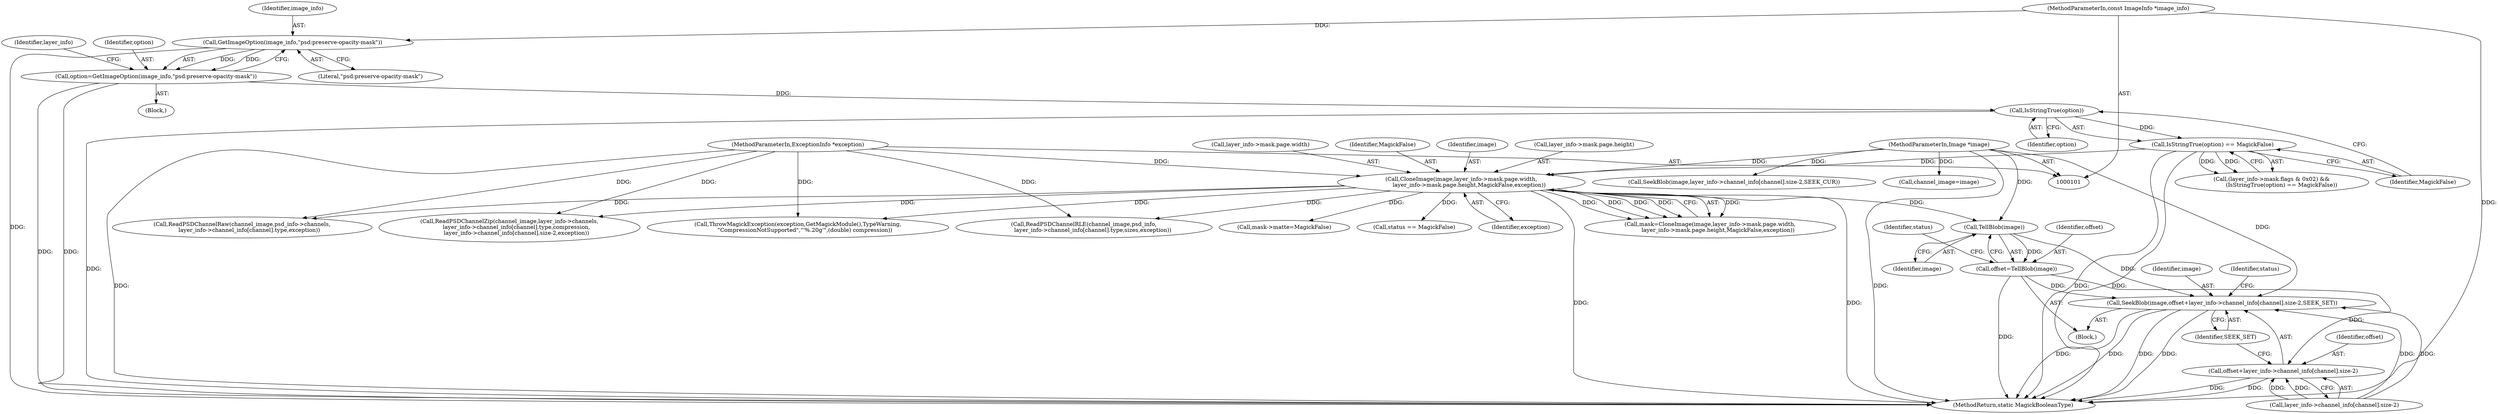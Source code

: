 digraph "0_ImageMagick_7f2dc7a1afc067d0c89f12c82bcdec0445fb1b94@pointer" {
"1000217" [label="(Call,TellBlob(image))"];
"1000189" [label="(Call,CloneImage(image,layer_info->mask.page.width,\n         layer_info->mask.page.height,MagickFalse,exception))"];
"1000102" [label="(MethodParameterIn,Image *image)"];
"1000168" [label="(Call,IsStringTrue(option) == MagickFalse)"];
"1000169" [label="(Call,IsStringTrue(option))"];
"1000135" [label="(Call,option=GetImageOption(image_info,\"psd:preserve-opacity-mask\"))"];
"1000137" [label="(Call,GetImageOption(image_info,\"psd:preserve-opacity-mask\"))"];
"1000103" [label="(MethodParameterIn,const ImageInfo *image_info)"];
"1000108" [label="(MethodParameterIn,ExceptionInfo *exception)"];
"1000215" [label="(Call,offset=TellBlob(image))"];
"1000327" [label="(Call,SeekBlob(image,offset+layer_info->channel_info[channel].size-2,SEEK_SET))"];
"1000329" [label="(Call,offset+layer_info->channel_info[channel].size-2)"];
"1000205" [label="(Identifier,MagickFalse)"];
"1000168" [label="(Call,IsStringTrue(option) == MagickFalse)"];
"1000135" [label="(Call,option=GetImageOption(image_info,\"psd:preserve-opacity-mask\"))"];
"1000220" [label="(Identifier,status)"];
"1000189" [label="(Call,CloneImage(image,layer_info->mask.page.width,\n         layer_info->mask.page.height,MagickFalse,exception))"];
"1000228" [label="(Call,ReadPSDChannelRaw(channel_image,psd_info->channels,\n        layer_info->channel_info[channel].type,exception))"];
"1000138" [label="(Identifier,image_info)"];
"1000190" [label="(Identifier,image)"];
"1000217" [label="(Call,TellBlob(image))"];
"1000369" [label="(MethodReturn,static MagickBooleanType)"];
"1000340" [label="(Identifier,SEEK_SET)"];
"1000109" [label="(Block,)"];
"1000330" [label="(Identifier,offset)"];
"1000169" [label="(Call,IsStringTrue(option))"];
"1000216" [label="(Identifier,offset)"];
"1000328" [label="(Identifier,image)"];
"1000342" [label="(Call,status == MagickFalse)"];
"1000327" [label="(Call,SeekBlob(image,offset+layer_info->channel_info[channel].size-2,SEEK_SET))"];
"1000139" [label="(Literal,\"psd:preserve-opacity-mask\")"];
"1000218" [label="(Identifier,image)"];
"1000108" [label="(MethodParameterIn,ExceptionInfo *exception)"];
"1000206" [label="(Identifier,exception)"];
"1000171" [label="(Identifier,MagickFalse)"];
"1000170" [label="(Identifier,option)"];
"1000317" [label="(Call,ThrowMagickException(exception,GetMagickModule(),TypeWarning,\n        \"CompressionNotSupported\",\"'%.20g'\",(double) compression))"];
"1000187" [label="(Call,mask=CloneImage(image,layer_info->mask.page.width,\n         layer_info->mask.page.height,MagickFalse,exception))"];
"1000267" [label="(Call,ReadPSDChannelRLE(channel_image,psd_info,\n          layer_info->channel_info[channel].type,sizes,exception))"];
"1000290" [label="(Call,ReadPSDChannelZip(channel_image,layer_info->channels,\n        layer_info->channel_info[channel].type,compression,\n        layer_info->channel_info[channel].size-2,exception))"];
"1000160" [label="(Call,(layer_info->mask.flags & 0x02) &&\n           (IsStringTrue(option) == MagickFalse))"];
"1000137" [label="(Call,GetImageOption(image_info,\"psd:preserve-opacity-mask\"))"];
"1000173" [label="(Call,SeekBlob(image,layer_info->channel_info[channel].size-2,SEEK_CUR))"];
"1000329" [label="(Call,offset+layer_info->channel_info[channel].size-2)"];
"1000207" [label="(Call,mask->matte=MagickFalse)"];
"1000215" [label="(Call,offset=TellBlob(image))"];
"1000146" [label="(Identifier,layer_info)"];
"1000198" [label="(Call,layer_info->mask.page.height)"];
"1000114" [label="(Call,channel_image=image)"];
"1000343" [label="(Identifier,status)"];
"1000133" [label="(Block,)"];
"1000191" [label="(Call,layer_info->mask.page.width)"];
"1000103" [label="(MethodParameterIn,const ImageInfo *image_info)"];
"1000136" [label="(Identifier,option)"];
"1000102" [label="(MethodParameterIn,Image *image)"];
"1000331" [label="(Call,layer_info->channel_info[channel].size-2)"];
"1000217" -> "1000215"  [label="AST: "];
"1000217" -> "1000218"  [label="CFG: "];
"1000218" -> "1000217"  [label="AST: "];
"1000215" -> "1000217"  [label="CFG: "];
"1000217" -> "1000215"  [label="DDG: "];
"1000189" -> "1000217"  [label="DDG: "];
"1000102" -> "1000217"  [label="DDG: "];
"1000217" -> "1000327"  [label="DDG: "];
"1000189" -> "1000187"  [label="AST: "];
"1000189" -> "1000206"  [label="CFG: "];
"1000190" -> "1000189"  [label="AST: "];
"1000191" -> "1000189"  [label="AST: "];
"1000198" -> "1000189"  [label="AST: "];
"1000205" -> "1000189"  [label="AST: "];
"1000206" -> "1000189"  [label="AST: "];
"1000187" -> "1000189"  [label="CFG: "];
"1000189" -> "1000369"  [label="DDG: "];
"1000189" -> "1000369"  [label="DDG: "];
"1000189" -> "1000187"  [label="DDG: "];
"1000189" -> "1000187"  [label="DDG: "];
"1000189" -> "1000187"  [label="DDG: "];
"1000189" -> "1000187"  [label="DDG: "];
"1000189" -> "1000187"  [label="DDG: "];
"1000102" -> "1000189"  [label="DDG: "];
"1000168" -> "1000189"  [label="DDG: "];
"1000108" -> "1000189"  [label="DDG: "];
"1000189" -> "1000207"  [label="DDG: "];
"1000189" -> "1000228"  [label="DDG: "];
"1000189" -> "1000267"  [label="DDG: "];
"1000189" -> "1000290"  [label="DDG: "];
"1000189" -> "1000317"  [label="DDG: "];
"1000189" -> "1000342"  [label="DDG: "];
"1000102" -> "1000101"  [label="AST: "];
"1000102" -> "1000369"  [label="DDG: "];
"1000102" -> "1000114"  [label="DDG: "];
"1000102" -> "1000173"  [label="DDG: "];
"1000102" -> "1000327"  [label="DDG: "];
"1000168" -> "1000160"  [label="AST: "];
"1000168" -> "1000171"  [label="CFG: "];
"1000169" -> "1000168"  [label="AST: "];
"1000171" -> "1000168"  [label="AST: "];
"1000160" -> "1000168"  [label="CFG: "];
"1000168" -> "1000369"  [label="DDG: "];
"1000168" -> "1000369"  [label="DDG: "];
"1000168" -> "1000160"  [label="DDG: "];
"1000168" -> "1000160"  [label="DDG: "];
"1000169" -> "1000168"  [label="DDG: "];
"1000169" -> "1000170"  [label="CFG: "];
"1000170" -> "1000169"  [label="AST: "];
"1000171" -> "1000169"  [label="CFG: "];
"1000169" -> "1000369"  [label="DDG: "];
"1000135" -> "1000169"  [label="DDG: "];
"1000135" -> "1000133"  [label="AST: "];
"1000135" -> "1000137"  [label="CFG: "];
"1000136" -> "1000135"  [label="AST: "];
"1000137" -> "1000135"  [label="AST: "];
"1000146" -> "1000135"  [label="CFG: "];
"1000135" -> "1000369"  [label="DDG: "];
"1000135" -> "1000369"  [label="DDG: "];
"1000137" -> "1000135"  [label="DDG: "];
"1000137" -> "1000135"  [label="DDG: "];
"1000137" -> "1000139"  [label="CFG: "];
"1000138" -> "1000137"  [label="AST: "];
"1000139" -> "1000137"  [label="AST: "];
"1000137" -> "1000369"  [label="DDG: "];
"1000103" -> "1000137"  [label="DDG: "];
"1000103" -> "1000101"  [label="AST: "];
"1000103" -> "1000369"  [label="DDG: "];
"1000108" -> "1000101"  [label="AST: "];
"1000108" -> "1000369"  [label="DDG: "];
"1000108" -> "1000228"  [label="DDG: "];
"1000108" -> "1000267"  [label="DDG: "];
"1000108" -> "1000290"  [label="DDG: "];
"1000108" -> "1000317"  [label="DDG: "];
"1000215" -> "1000109"  [label="AST: "];
"1000216" -> "1000215"  [label="AST: "];
"1000220" -> "1000215"  [label="CFG: "];
"1000215" -> "1000369"  [label="DDG: "];
"1000215" -> "1000327"  [label="DDG: "];
"1000215" -> "1000329"  [label="DDG: "];
"1000327" -> "1000109"  [label="AST: "];
"1000327" -> "1000340"  [label="CFG: "];
"1000328" -> "1000327"  [label="AST: "];
"1000329" -> "1000327"  [label="AST: "];
"1000340" -> "1000327"  [label="AST: "];
"1000343" -> "1000327"  [label="CFG: "];
"1000327" -> "1000369"  [label="DDG: "];
"1000327" -> "1000369"  [label="DDG: "];
"1000327" -> "1000369"  [label="DDG: "];
"1000327" -> "1000369"  [label="DDG: "];
"1000331" -> "1000327"  [label="DDG: "];
"1000331" -> "1000327"  [label="DDG: "];
"1000329" -> "1000331"  [label="CFG: "];
"1000330" -> "1000329"  [label="AST: "];
"1000331" -> "1000329"  [label="AST: "];
"1000340" -> "1000329"  [label="CFG: "];
"1000329" -> "1000369"  [label="DDG: "];
"1000329" -> "1000369"  [label="DDG: "];
"1000331" -> "1000329"  [label="DDG: "];
"1000331" -> "1000329"  [label="DDG: "];
}
